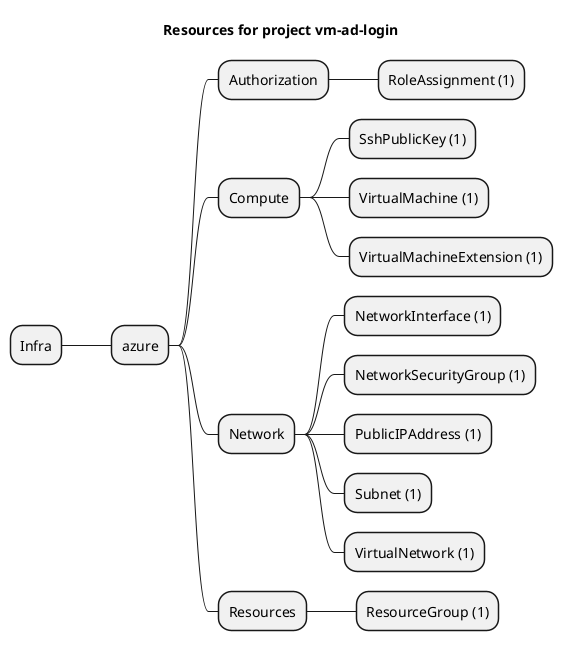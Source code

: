 @startmindmap
title Resources for project vm-ad-login
skinparam monochrome true
+ Infra
++ azure
+++ Authorization
++++ RoleAssignment (1)
+++ Compute
++++ SshPublicKey (1)
++++ VirtualMachine (1)
++++ VirtualMachineExtension (1)
+++ Network
++++ NetworkInterface (1)
++++ NetworkSecurityGroup (1)
++++ PublicIPAddress (1)
++++ Subnet (1)
++++ VirtualNetwork (1)
+++ Resources
++++ ResourceGroup (1)
@endmindmap